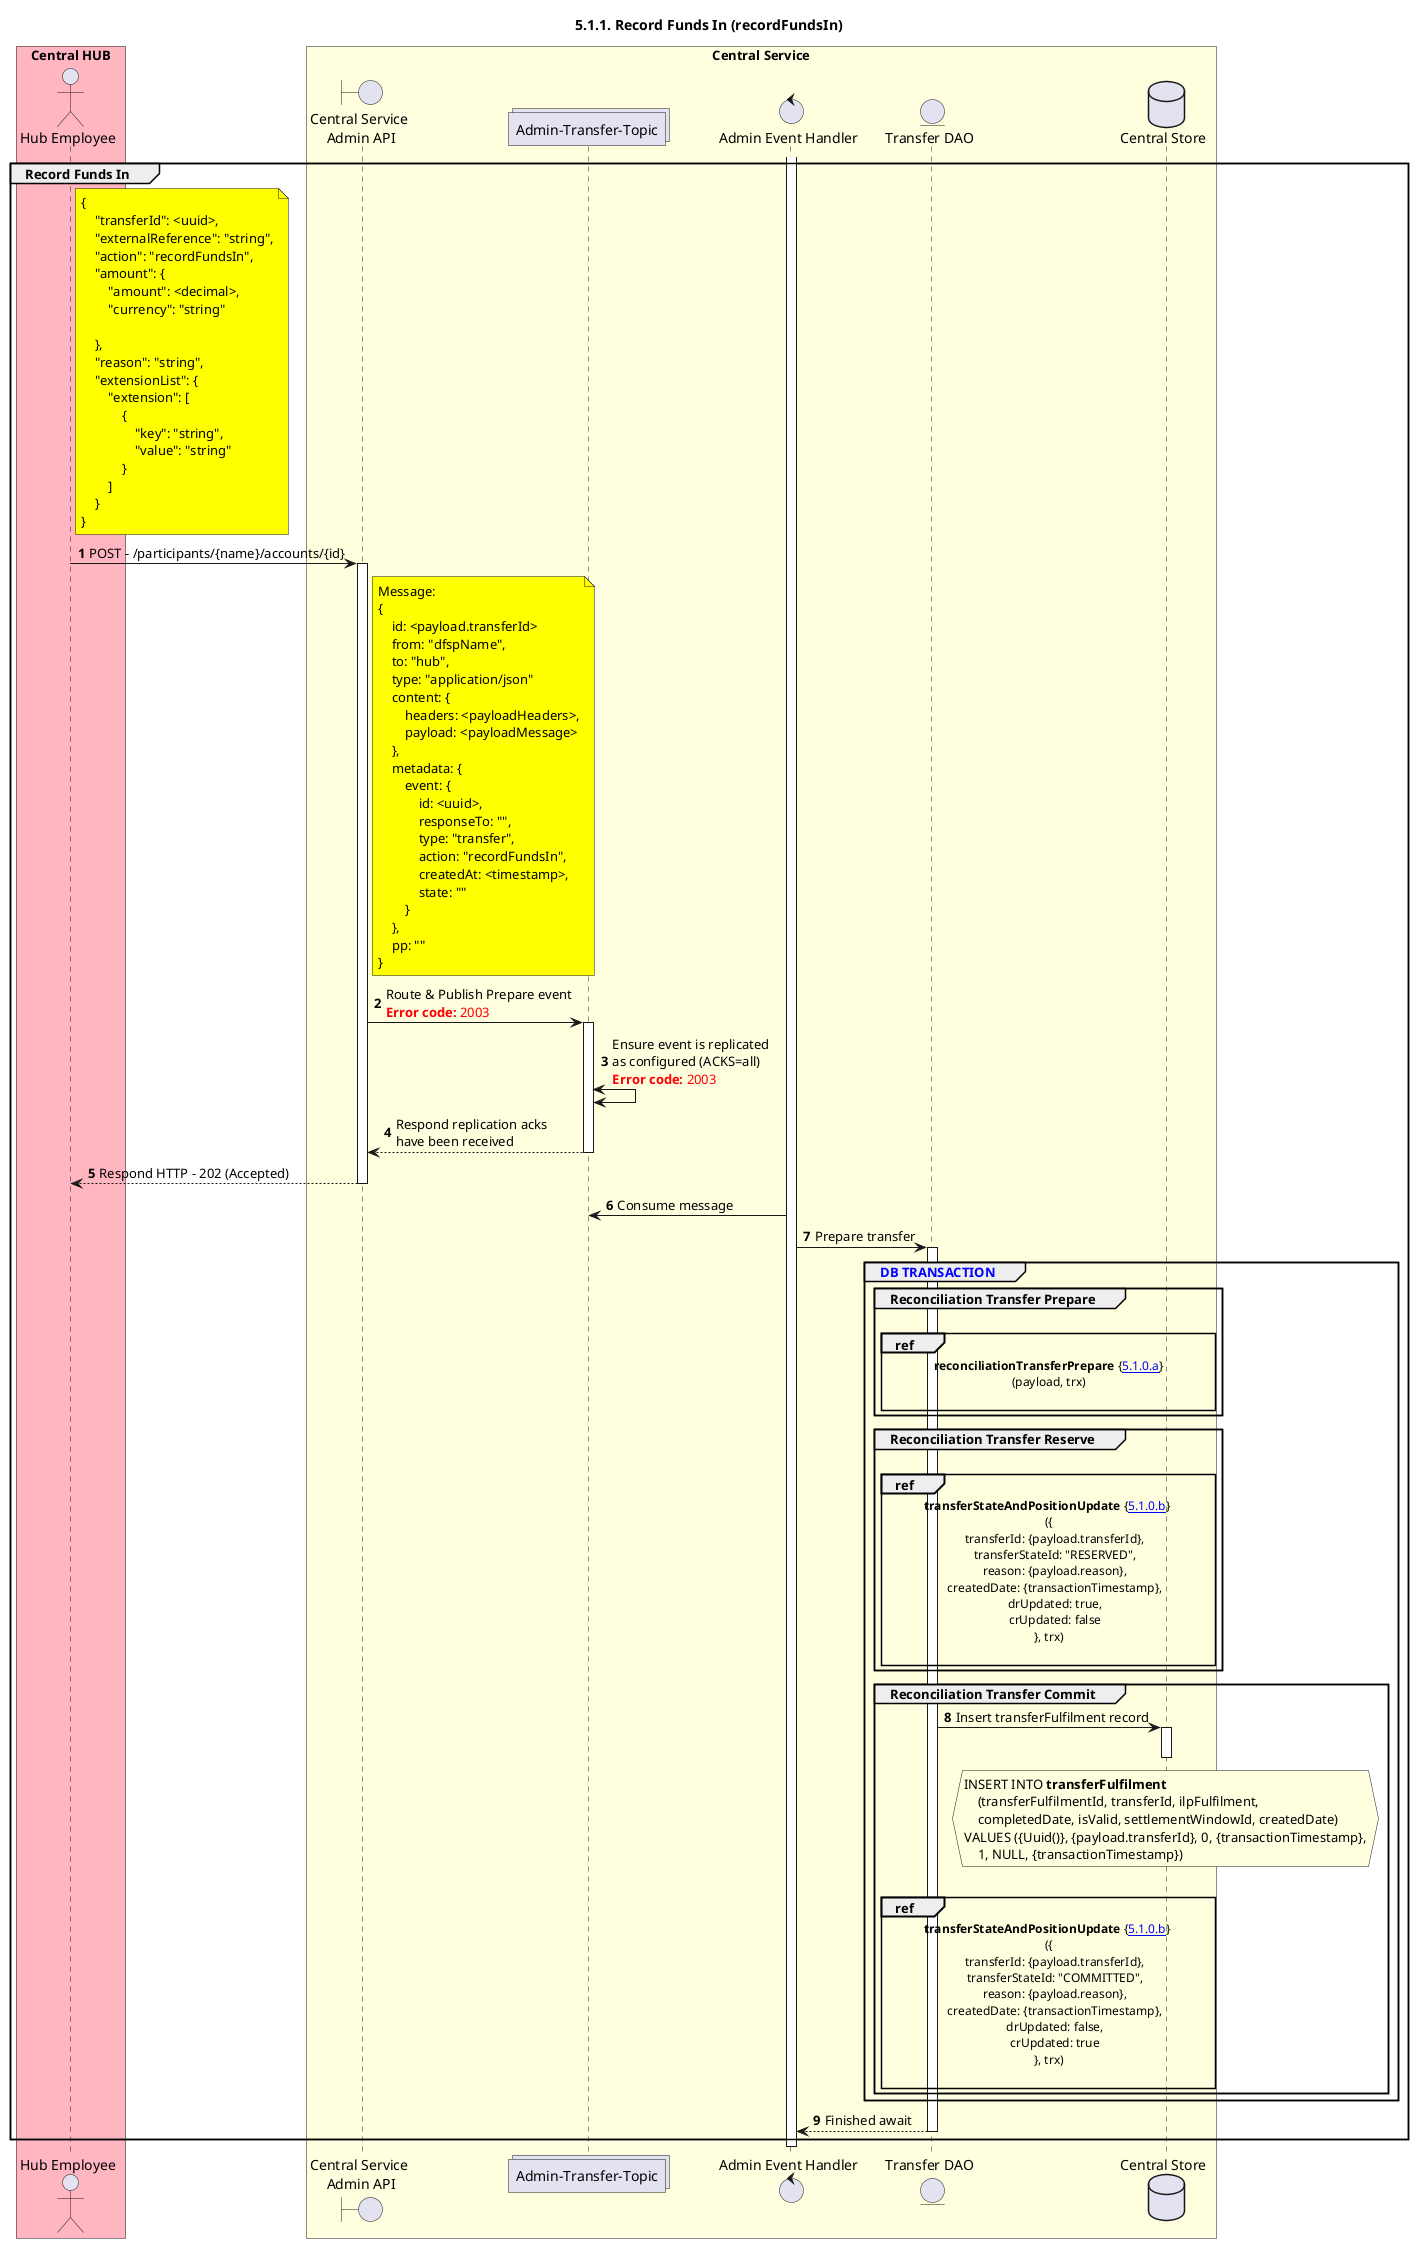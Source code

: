 /'*****
 License
 --------------
 Copyright © 2017 Bill & Melinda Gates Foundation
 The Mojaloop files are made available by the Bill & Melinda Gates Foundation under the Apache License, Version 2.0 (the "License") and you may not use these files except in compliance with the License. You may obtain a copy of the License at
 http://www.apache.org/licenses/LICENSE-2.0
 Unless required by applicable law or agreed to in writing, the Mojaloop files are distributed on an "AS IS" BASIS, WITHOUT WARRANTIES OR CONDITIONS OF ANY KIND, either express or implied. See the License for the specific language governing permissions and limitations under the License.
 Contributors
 --------------
 This is the official list of the Mojaloop project contributors for this file.
 Names of the original copyright holders (individuals or organizations)
 should be listed with a '*' in the first column. People who have
 contributed from an organization can be listed under the organization
 that actually holds the copyright for their contributions (see the
 Gates Foundation organization for an example). Those individuals should have
 their names indented and be marked with a '-'. Email address can be added
 optionally within square brackets <email>.
 * Gates Foundation
 - Name Surname <name.surname@gatesfoundation.com>

 * Georgi Georgiev <georgi.georgiev@modusbox.com>
 --------------
 ******'/

@startuml
' declate title
title 5.1.1. Record Funds In (recordFundsIn)

autonumber

' Actor Keys:
'   boundary - APIs/Interfaces, etc
'   collections - Kafka Topics
'   control - Kafka Consumers
'   entity - Database Access Objects
'   database - Database Persistance Store

' declare actors
actor "Hub Employee" as OPERATOR
boundary "Central Service\n Admin API" as CS_ADMIN_API
collections "Admin-Transfer-Topic" as TOPIC_ADMIN_TRANSFER
control "Admin Event Handler" as ADMIN_HANDLER
entity "Transfer DAO" as TRANSFER_DAO
database "Central Store" as DB

box "Central HUB" #lightpink
    participant OPERATOR
end box

box "Central Service" #LightYellow
    participant CS_ADMIN_API
	participant TOPIC_ADMIN_TRANSFER
    participant ADMIN_HANDLER
    participant TRANSFER_DAO
    participant DB
end box

' start flow
activate ADMIN_HANDLER
group Record Funds In
    note right of OPERATOR #yellow
        {
            "transferId": <uuid>,
            "externalReference": "string",
            "action": "recordFundsIn",
            "amount": {
                "amount": <decimal>,
                "currency": "string"

            },
            "reason": "string",
            "extensionList": {
                "extension": [
                    {
                        "key": "string",
                        "value": "string"
                    }
                ]
            }
        }
    end note
    OPERATOR -> CS_ADMIN_API: POST - /participants/{name}/accounts/{id}
    activate CS_ADMIN_API

    note right of CS_ADMIN_API #yellow
        Message:
        {
            id: <payload.transferId>
            from: "dfspName",
            to: "hub",
            type: "application/json"
            content: {
                headers: <payloadHeaders>,
                payload: <payloadMessage>
            },
            metadata: {
                event: {
                    id: <uuid>,
                    responseTo: "",
                    type: "transfer",
                    action: "recordFundsIn",
                    createdAt: <timestamp>,
                    state: ""
                }
            },
            pp: ""
        }
    end note
    CS_ADMIN_API -> TOPIC_ADMIN_TRANSFER: Route & Publish Prepare event\n<color #FF0000><b>Error code:</b> 2003</color>
    activate TOPIC_ADMIN_TRANSFER
    TOPIC_ADMIN_TRANSFER <-> TOPIC_ADMIN_TRANSFER: Ensure event is replicated\nas configured (ACKS=all)\n<color #FF0000><b>Error code:</b> 2003</color>
    TOPIC_ADMIN_TRANSFER --> CS_ADMIN_API: Respond replication acks\nhave been received
    deactivate TOPIC_ADMIN_TRANSFER
    CS_ADMIN_API ---> OPERATOR: Respond HTTP - 202 (Accepted)
    deactivate CS_ADMIN_API

    TOPIC_ADMIN_TRANSFER <- ADMIN_HANDLER: Consume message
    ADMIN_HANDLER -> TRANSFER_DAO: Prepare transfer
    activate TRANSFER_DAO
    group <color #blue>DB TRANSACTION</color>
        group Reconciliation Transfer Prepare
            |||
            ref over TRANSFER_DAO, DB:**reconciliationTransferPrepare** {[[https://github.com/mojaloop/docs/blob/develop/Diagrams/SequenceDiagrams/seq-recfunds-5.1.0.a-reconciliationTransferPrepare.svg 5.1.0.a]]}\n(payload, trx)\n
        end

        group Reconciliation Transfer Reserve
            |||
            ref over TRANSFER_DAO, DB:**transferStateAndPositionUpdate** {[[https://github.com/mojaloop/docs/blob/develop/Diagrams/SequenceDiagrams/seq-recfunds-5.1.0.b-transferStateAndPositionUpdate.svg 5.1.0.b]]} \n({\n    transferId: {payload.transferId},\n    transferStateId: "RESERVED",\n    reason: {payload.reason},\n    createdDate: {transactionTimestamp},\n    drUpdated: true,\n    crUpdated: false\n}, trx)\n
        end

        group Reconciliation Transfer Commit
            TRANSFER_DAO -> DB: Insert transferFulfilment record
            activate DB
            deactivate DB
            hnote over DB #lightyellow
                INSERT INTO **transferFulfilment**
                    (transferFulfilmentId, transferId, ilpFulfilment,
                    completedDate, isValid, settlementWindowId, createdDate)
                VALUES ({Uuid()}, {payload.transferId}, 0, {transactionTimestamp},
                    1, NULL, {transactionTimestamp})
            end hnote
            |||
            ref over TRANSFER_DAO, DB:**transferStateAndPositionUpdate** {[[https://github.com/mojaloop/docs/blob/develop/Diagrams/SequenceDiagrams/seq-recfunds-5.1.0.b-transferStateAndPositionUpdate.svg 5.1.0.b]]} \n({\n    transferId: {payload.transferId},\n    transferStateId: "COMMITTED",\n    reason: {payload.reason},\n    createdDate: {transactionTimestamp},\n    drUpdated: false,\n    crUpdated: true\n}, trx)\n
        end
    end
    ADMIN_HANDLER <-- TRANSFER_DAO: Finished await
    deactivate TRANSFER_DAO
end
deactivate ADMIN_HANDLER
@enduml
